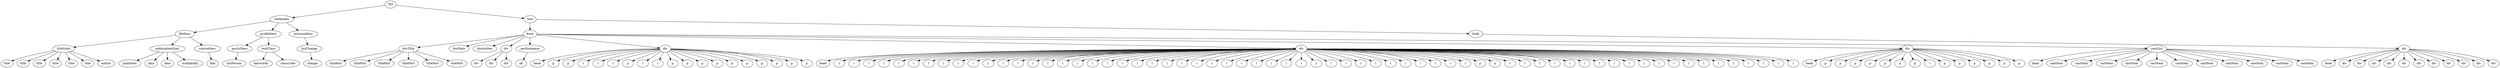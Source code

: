 digraph Tree {
	"t0" [label = "TEI"];
	"t1" [label = "teiHeader"];
	"t2" [label = "fileDesc"];
	"t3" [label = "titleStmt"];
	"t4" [label = "title"];
	"t5" [label = "title"];
	"t6" [label = "title"];
	"t7" [label = "title"];
	"t8" [label = "title"];
	"t9" [label = "title"];
	"t10" [label = "author"];
	"t11" [label = "publicationStmt"];
	"t12" [label = "publisher"];
	"t13" [label = "idno"];
	"t14" [label = "idno"];
	"t15" [label = "availability"];
	"t16" [label = "sourceDesc"];
	"t17" [label = "bibl"];
	"t18" [label = "profileDesc"];
	"t19" [label = "particDesc"];
	"t20" [label = "listPerson"];
	"t21" [label = "textClass"];
	"t22" [label = "keywords"];
	"t23" [label = "classCode"];
	"t24" [label = "revisionDesc"];
	"t25" [label = "listChange"];
	"t26" [label = "change"];
	"t27" [label = "text"];
	"t28" [label = "front"];
	"t29" [label = "docTitle"];
	"t30" [label = "titlePart"];
	"t31" [label = "titlePart"];
	"t32" [label = "titlePart"];
	"t33" [label = "titlePart"];
	"t34" [label = "titlePart"];
	"t35" [label = "titlePart"];
	"t36" [label = "docDate"];
	"t37" [label = "docAuthor"];
	"t38" [label = "div"];
	"t39" [label = "div"];
	"t40" [label = "div"];
	"t41" [label = "div"];
	"t42" [label = "performance"];
	"t43" [label = "ab"];
	"t44" [label = "div"];
	"t45" [label = "head"];
	"t46" [label = "p"];
	"t47" [label = "p"];
	"t48" [label = "l"];
	"t49" [label = "l"];
	"t50" [label = "l"];
	"t51" [label = "p"];
	"t52" [label = "l"];
	"t53" [label = "l"];
	"t54" [label = "p"];
	"t55" [label = "p"];
	"t56" [label = "p"];
	"t57" [label = "p"];
	"t58" [label = "p"];
	"t59" [label = "p"];
	"t60" [label = "p"];
	"t61" [label = "p"];
	"t62" [label = "p"];
	"t63" [label = "p"];
	"t64" [label = "div"];
	"t65" [label = "head"];
	"t66" [label = "l"];
	"t67" [label = "l"];
	"t68" [label = "l"];
	"t69" [label = "l"];
	"t70" [label = "l"];
	"t71" [label = "l"];
	"t72" [label = "l"];
	"t73" [label = "l"];
	"t74" [label = "l"];
	"t75" [label = "l"];
	"t76" [label = "l"];
	"t77" [label = "l"];
	"t78" [label = "l"];
	"t79" [label = "l"];
	"t80" [label = "l"];
	"t81" [label = "l"];
	"t82" [label = "l"];
	"t83" [label = "l"];
	"t84" [label = "l"];
	"t85" [label = "l"];
	"t86" [label = "l"];
	"t87" [label = "l"];
	"t88" [label = "l"];
	"t89" [label = "l"];
	"t90" [label = "l"];
	"t91" [label = "l"];
	"t92" [label = "l"];
	"t93" [label = "l"];
	"t94" [label = "l"];
	"t95" [label = "l"];
	"t96" [label = "l"];
	"t97" [label = "l"];
	"t98" [label = "l"];
	"t99" [label = "l"];
	"t100" [label = "l"];
	"t101" [label = "l"];
	"t102" [label = "l"];
	"t103" [label = "l"];
	"t104" [label = "l"];
	"t105" [label = "l"];
	"t106" [label = "l"];
	"t107" [label = "l"];
	"t108" [label = "l"];
	"t109" [label = "p"];
	"t110" [label = "p"];
	"t111" [label = "l"];
	"t112" [label = "l"];
	"t113" [label = "l"];
	"t114" [label = "l"];
	"t115" [label = "l"];
	"t116" [label = "l"];
	"t117" [label = "l"];
	"t118" [label = "l"];
	"t119" [label = "l"];
	"t120" [label = "l"];
	"t121" [label = "l"];
	"t122" [label = "l"];
	"t123" [label = "l"];
	"t124" [label = "l"];
	"t125" [label = "l"];
	"t126" [label = "l"];
	"t127" [label = "l"];
	"t128" [label = "l"];
	"t129" [label = "l"];
	"t130" [label = "l"];
	"t131" [label = "div"];
	"t132" [label = "head"];
	"t133" [label = "p"];
	"t134" [label = "p"];
	"t135" [label = "p"];
	"t136" [label = "p"];
	"t137" [label = "p"];
	"t138" [label = "p"];
	"t139" [label = "p"];
	"t140" [label = "l"];
	"t141" [label = "p"];
	"t142" [label = "p"];
	"t143" [label = "p"];
	"t144" [label = "p"];
	"t145" [label = "p"];
	"t146" [label = "p"];
	"t147" [label = "castList"];
	"t148" [label = "head"];
	"t149" [label = "castItem"];
	"t150" [label = "castItem"];
	"t151" [label = "castItem"];
	"t152" [label = "castItem"];
	"t153" [label = "castItem"];
	"t154" [label = "castItem"];
	"t155" [label = "castItem"];
	"t156" [label = "castItem"];
	"t157" [label = "castItem"];
	"t158" [label = "castItem"];
	"t159" [label = "castItem"];
	"t160" [label = "body"];
	"t161" [label = "div"];
	"t162" [label = "head"];
	"t163" [label = "div"];
	"t164" [label = "div"];
	"t165" [label = "div"];
	"t166" [label = "div"];
	"t167" [label = "div"];
	"t168" [label = "div"];
	"t169" [label = "div"];
	"t170" [label = "div"];
	"t171" [label = "div"];
	"t172" [label = "div"];
	"t173" [label = "div"];
	"t0" -> "t1";
	"t1" -> "t2";
	"t2" -> "t3";
	"t3" -> "t4";
	"t3" -> "t5";
	"t3" -> "t6";
	"t3" -> "t7";
	"t3" -> "t8";
	"t3" -> "t9";
	"t3" -> "t10";
	"t2" -> "t11";
	"t11" -> "t12";
	"t11" -> "t13";
	"t11" -> "t14";
	"t11" -> "t15";
	"t2" -> "t16";
	"t16" -> "t17";
	"t1" -> "t18";
	"t18" -> "t19";
	"t19" -> "t20";
	"t18" -> "t21";
	"t21" -> "t22";
	"t21" -> "t23";
	"t1" -> "t24";
	"t24" -> "t25";
	"t25" -> "t26";
	"t0" -> "t27";
	"t27" -> "t28";
	"t28" -> "t29";
	"t29" -> "t30";
	"t29" -> "t31";
	"t29" -> "t32";
	"t29" -> "t33";
	"t29" -> "t34";
	"t29" -> "t35";
	"t28" -> "t36";
	"t28" -> "t37";
	"t28" -> "t38";
	"t38" -> "t39";
	"t38" -> "t40";
	"t38" -> "t41";
	"t28" -> "t42";
	"t42" -> "t43";
	"t28" -> "t44";
	"t44" -> "t45";
	"t44" -> "t46";
	"t44" -> "t47";
	"t44" -> "t48";
	"t44" -> "t49";
	"t44" -> "t50";
	"t44" -> "t51";
	"t44" -> "t52";
	"t44" -> "t53";
	"t44" -> "t54";
	"t44" -> "t55";
	"t44" -> "t56";
	"t44" -> "t57";
	"t44" -> "t58";
	"t44" -> "t59";
	"t44" -> "t60";
	"t44" -> "t61";
	"t44" -> "t62";
	"t44" -> "t63";
	"t28" -> "t64";
	"t64" -> "t65";
	"t64" -> "t66";
	"t64" -> "t67";
	"t64" -> "t68";
	"t64" -> "t69";
	"t64" -> "t70";
	"t64" -> "t71";
	"t64" -> "t72";
	"t64" -> "t73";
	"t64" -> "t74";
	"t64" -> "t75";
	"t64" -> "t76";
	"t64" -> "t77";
	"t64" -> "t78";
	"t64" -> "t79";
	"t64" -> "t80";
	"t64" -> "t81";
	"t64" -> "t82";
	"t64" -> "t83";
	"t64" -> "t84";
	"t64" -> "t85";
	"t64" -> "t86";
	"t64" -> "t87";
	"t64" -> "t88";
	"t64" -> "t89";
	"t64" -> "t90";
	"t64" -> "t91";
	"t64" -> "t92";
	"t64" -> "t93";
	"t64" -> "t94";
	"t64" -> "t95";
	"t64" -> "t96";
	"t64" -> "t97";
	"t64" -> "t98";
	"t64" -> "t99";
	"t64" -> "t100";
	"t64" -> "t101";
	"t64" -> "t102";
	"t64" -> "t103";
	"t64" -> "t104";
	"t64" -> "t105";
	"t64" -> "t106";
	"t64" -> "t107";
	"t64" -> "t108";
	"t64" -> "t109";
	"t64" -> "t110";
	"t64" -> "t111";
	"t64" -> "t112";
	"t64" -> "t113";
	"t64" -> "t114";
	"t64" -> "t115";
	"t64" -> "t116";
	"t64" -> "t117";
	"t64" -> "t118";
	"t64" -> "t119";
	"t64" -> "t120";
	"t64" -> "t121";
	"t64" -> "t122";
	"t64" -> "t123";
	"t64" -> "t124";
	"t64" -> "t125";
	"t64" -> "t126";
	"t64" -> "t127";
	"t64" -> "t128";
	"t64" -> "t129";
	"t64" -> "t130";
	"t28" -> "t131";
	"t131" -> "t132";
	"t131" -> "t133";
	"t131" -> "t134";
	"t131" -> "t135";
	"t131" -> "t136";
	"t131" -> "t137";
	"t131" -> "t138";
	"t131" -> "t139";
	"t131" -> "t140";
	"t131" -> "t141";
	"t131" -> "t142";
	"t131" -> "t143";
	"t131" -> "t144";
	"t131" -> "t145";
	"t131" -> "t146";
	"t28" -> "t147";
	"t147" -> "t148";
	"t147" -> "t149";
	"t147" -> "t150";
	"t147" -> "t151";
	"t147" -> "t152";
	"t147" -> "t153";
	"t147" -> "t154";
	"t147" -> "t155";
	"t147" -> "t156";
	"t147" -> "t157";
	"t147" -> "t158";
	"t147" -> "t159";
	"t27" -> "t160";
	"t160" -> "t161";
	"t161" -> "t162";
	"t161" -> "t163";
	"t161" -> "t164";
	"t161" -> "t165";
	"t161" -> "t166";
	"t161" -> "t167";
	"t161" -> "t168";
	"t161" -> "t169";
	"t161" -> "t170";
	"t161" -> "t171";
	"t161" -> "t172";
	"t161" -> "t173";
}
